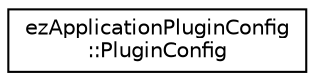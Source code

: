 digraph "Graphical Class Hierarchy"
{
 // LATEX_PDF_SIZE
  edge [fontname="Helvetica",fontsize="10",labelfontname="Helvetica",labelfontsize="10"];
  node [fontname="Helvetica",fontsize="10",shape=record];
  rankdir="LR";
  Node0 [label="ezApplicationPluginConfig\l::PluginConfig",height=0.2,width=0.4,color="black", fillcolor="white", style="filled",URL="$d5/db3/structez_application_plugin_config_1_1_plugin_config.htm",tooltip=" "];
}

